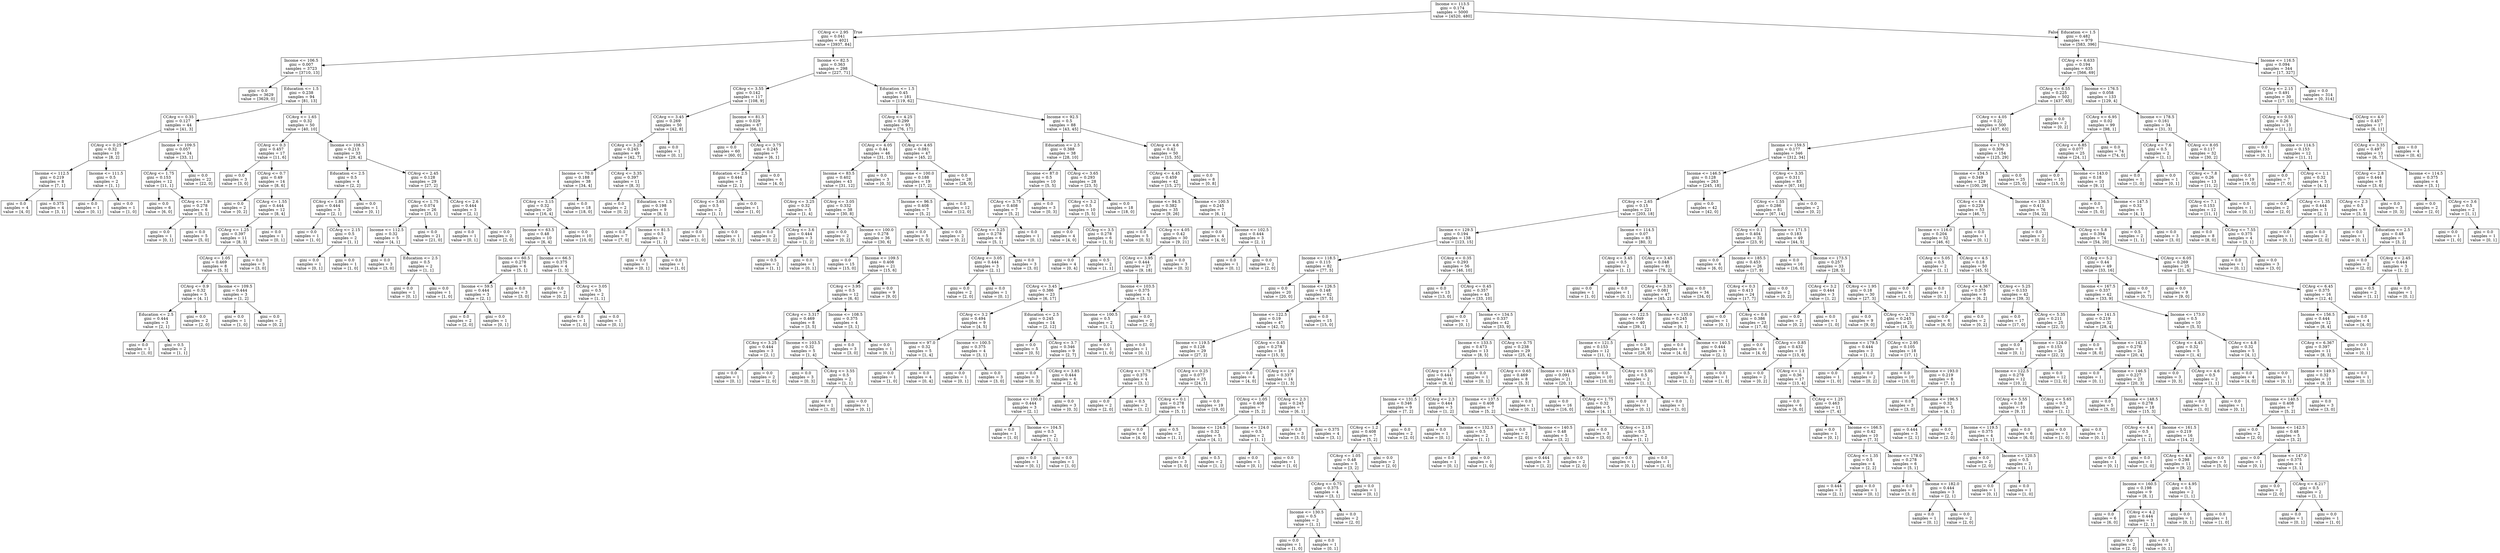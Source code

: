 digraph Tree {
node [shape=box] ;
0 [label="Income <= 113.5\ngini = 0.174\nsamples = 5000\nvalue = [4520, 480]"] ;
1 [label="CCAvg <= 2.95\ngini = 0.041\nsamples = 4021\nvalue = [3937, 84]"] ;
0 -> 1 [labeldistance=2.5, labelangle=45, headlabel="True"] ;
2 [label="Income <= 106.5\ngini = 0.007\nsamples = 3723\nvalue = [3710, 13]"] ;
1 -> 2 ;
3 [label="gini = 0.0\nsamples = 3629\nvalue = [3629, 0]"] ;
2 -> 3 ;
4 [label="Education <= 1.5\ngini = 0.238\nsamples = 94\nvalue = [81, 13]"] ;
2 -> 4 ;
5 [label="CCAvg <= 0.35\ngini = 0.127\nsamples = 44\nvalue = [41, 3]"] ;
4 -> 5 ;
6 [label="CCAvg <= 0.25\ngini = 0.32\nsamples = 10\nvalue = [8, 2]"] ;
5 -> 6 ;
7 [label="Income <= 112.5\ngini = 0.219\nsamples = 8\nvalue = [7, 1]"] ;
6 -> 7 ;
8 [label="gini = 0.0\nsamples = 4\nvalue = [4, 0]"] ;
7 -> 8 ;
9 [label="gini = 0.375\nsamples = 4\nvalue = [3, 1]"] ;
7 -> 9 ;
10 [label="Income <= 111.5\ngini = 0.5\nsamples = 2\nvalue = [1, 1]"] ;
6 -> 10 ;
11 [label="gini = 0.0\nsamples = 1\nvalue = [0, 1]"] ;
10 -> 11 ;
12 [label="gini = 0.0\nsamples = 1\nvalue = [1, 0]"] ;
10 -> 12 ;
13 [label="Income <= 109.5\ngini = 0.057\nsamples = 34\nvalue = [33, 1]"] ;
5 -> 13 ;
14 [label="CCAvg <= 1.75\ngini = 0.153\nsamples = 12\nvalue = [11, 1]"] ;
13 -> 14 ;
15 [label="gini = 0.0\nsamples = 6\nvalue = [6, 0]"] ;
14 -> 15 ;
16 [label="CCAvg <= 1.9\ngini = 0.278\nsamples = 6\nvalue = [5, 1]"] ;
14 -> 16 ;
17 [label="gini = 0.0\nsamples = 1\nvalue = [0, 1]"] ;
16 -> 17 ;
18 [label="gini = 0.0\nsamples = 5\nvalue = [5, 0]"] ;
16 -> 18 ;
19 [label="gini = 0.0\nsamples = 22\nvalue = [22, 0]"] ;
13 -> 19 ;
20 [label="CCAvg <= 1.65\ngini = 0.32\nsamples = 50\nvalue = [40, 10]"] ;
4 -> 20 ;
21 [label="CCAvg <= 0.3\ngini = 0.457\nsamples = 17\nvalue = [11, 6]"] ;
20 -> 21 ;
22 [label="gini = 0.0\nsamples = 3\nvalue = [3, 0]"] ;
21 -> 22 ;
23 [label="CCAvg <= 0.7\ngini = 0.49\nsamples = 14\nvalue = [8, 6]"] ;
21 -> 23 ;
24 [label="gini = 0.0\nsamples = 2\nvalue = [0, 2]"] ;
23 -> 24 ;
25 [label="CCAvg <= 1.55\ngini = 0.444\nsamples = 12\nvalue = [8, 4]"] ;
23 -> 25 ;
26 [label="CCAvg <= 1.25\ngini = 0.397\nsamples = 11\nvalue = [8, 3]"] ;
25 -> 26 ;
27 [label="CCAvg <= 1.05\ngini = 0.469\nsamples = 8\nvalue = [5, 3]"] ;
26 -> 27 ;
28 [label="CCAvg <= 0.9\ngini = 0.32\nsamples = 5\nvalue = [4, 1]"] ;
27 -> 28 ;
29 [label="Education <= 2.5\ngini = 0.444\nsamples = 3\nvalue = [2, 1]"] ;
28 -> 29 ;
30 [label="gini = 0.0\nsamples = 1\nvalue = [1, 0]"] ;
29 -> 30 ;
31 [label="gini = 0.5\nsamples = 2\nvalue = [1, 1]"] ;
29 -> 31 ;
32 [label="gini = 0.0\nsamples = 2\nvalue = [2, 0]"] ;
28 -> 32 ;
33 [label="Income <= 109.5\ngini = 0.444\nsamples = 3\nvalue = [1, 2]"] ;
27 -> 33 ;
34 [label="gini = 0.0\nsamples = 1\nvalue = [1, 0]"] ;
33 -> 34 ;
35 [label="gini = 0.0\nsamples = 2\nvalue = [0, 2]"] ;
33 -> 35 ;
36 [label="gini = 0.0\nsamples = 3\nvalue = [3, 0]"] ;
26 -> 36 ;
37 [label="gini = 0.0\nsamples = 1\nvalue = [0, 1]"] ;
25 -> 37 ;
38 [label="Income <= 108.5\ngini = 0.213\nsamples = 33\nvalue = [29, 4]"] ;
20 -> 38 ;
39 [label="Education <= 2.5\ngini = 0.5\nsamples = 4\nvalue = [2, 2]"] ;
38 -> 39 ;
40 [label="CCAvg <= 1.85\ngini = 0.444\nsamples = 3\nvalue = [2, 1]"] ;
39 -> 40 ;
41 [label="gini = 0.0\nsamples = 1\nvalue = [1, 0]"] ;
40 -> 41 ;
42 [label="CCAvg <= 2.15\ngini = 0.5\nsamples = 2\nvalue = [1, 1]"] ;
40 -> 42 ;
43 [label="gini = 0.0\nsamples = 1\nvalue = [0, 1]"] ;
42 -> 43 ;
44 [label="gini = 0.0\nsamples = 1\nvalue = [1, 0]"] ;
42 -> 44 ;
45 [label="gini = 0.0\nsamples = 1\nvalue = [0, 1]"] ;
39 -> 45 ;
46 [label="CCAvg <= 2.45\ngini = 0.128\nsamples = 29\nvalue = [27, 2]"] ;
38 -> 46 ;
47 [label="CCAvg <= 1.75\ngini = 0.074\nsamples = 26\nvalue = [25, 1]"] ;
46 -> 47 ;
48 [label="Income <= 112.5\ngini = 0.32\nsamples = 5\nvalue = [4, 1]"] ;
47 -> 48 ;
49 [label="gini = 0.0\nsamples = 3\nvalue = [3, 0]"] ;
48 -> 49 ;
50 [label="Education <= 2.5\ngini = 0.5\nsamples = 2\nvalue = [1, 1]"] ;
48 -> 50 ;
51 [label="gini = 0.0\nsamples = 1\nvalue = [0, 1]"] ;
50 -> 51 ;
52 [label="gini = 0.0\nsamples = 1\nvalue = [1, 0]"] ;
50 -> 52 ;
53 [label="gini = 0.0\nsamples = 21\nvalue = [21, 0]"] ;
47 -> 53 ;
54 [label="CCAvg <= 2.6\ngini = 0.444\nsamples = 3\nvalue = [2, 1]"] ;
46 -> 54 ;
55 [label="gini = 0.0\nsamples = 1\nvalue = [0, 1]"] ;
54 -> 55 ;
56 [label="gini = 0.0\nsamples = 2\nvalue = [2, 0]"] ;
54 -> 56 ;
57 [label="Income <= 82.5\ngini = 0.363\nsamples = 298\nvalue = [227, 71]"] ;
1 -> 57 ;
58 [label="CCAvg <= 3.55\ngini = 0.142\nsamples = 117\nvalue = [108, 9]"] ;
57 -> 58 ;
59 [label="CCAvg <= 3.45\ngini = 0.269\nsamples = 50\nvalue = [42, 8]"] ;
58 -> 59 ;
60 [label="CCAvg <= 3.25\ngini = 0.245\nsamples = 49\nvalue = [42, 7]"] ;
59 -> 60 ;
61 [label="Income <= 70.0\ngini = 0.188\nsamples = 38\nvalue = [34, 4]"] ;
60 -> 61 ;
62 [label="CCAvg <= 3.15\ngini = 0.32\nsamples = 20\nvalue = [16, 4]"] ;
61 -> 62 ;
63 [label="Income <= 63.5\ngini = 0.48\nsamples = 10\nvalue = [6, 4]"] ;
62 -> 63 ;
64 [label="Income <= 60.5\ngini = 0.278\nsamples = 6\nvalue = [5, 1]"] ;
63 -> 64 ;
65 [label="Income <= 59.5\ngini = 0.444\nsamples = 3\nvalue = [2, 1]"] ;
64 -> 65 ;
66 [label="gini = 0.0\nsamples = 2\nvalue = [2, 0]"] ;
65 -> 66 ;
67 [label="gini = 0.0\nsamples = 1\nvalue = [0, 1]"] ;
65 -> 67 ;
68 [label="gini = 0.0\nsamples = 3\nvalue = [3, 0]"] ;
64 -> 68 ;
69 [label="Income <= 66.5\ngini = 0.375\nsamples = 4\nvalue = [1, 3]"] ;
63 -> 69 ;
70 [label="gini = 0.0\nsamples = 2\nvalue = [0, 2]"] ;
69 -> 70 ;
71 [label="CCAvg <= 3.05\ngini = 0.5\nsamples = 2\nvalue = [1, 1]"] ;
69 -> 71 ;
72 [label="gini = 0.0\nsamples = 1\nvalue = [1, 0]"] ;
71 -> 72 ;
73 [label="gini = 0.0\nsamples = 1\nvalue = [0, 1]"] ;
71 -> 73 ;
74 [label="gini = 0.0\nsamples = 10\nvalue = [10, 0]"] ;
62 -> 74 ;
75 [label="gini = 0.0\nsamples = 18\nvalue = [18, 0]"] ;
61 -> 75 ;
76 [label="CCAvg <= 3.35\ngini = 0.397\nsamples = 11\nvalue = [8, 3]"] ;
60 -> 76 ;
77 [label="gini = 0.0\nsamples = 2\nvalue = [0, 2]"] ;
76 -> 77 ;
78 [label="Education <= 1.5\ngini = 0.198\nsamples = 9\nvalue = [8, 1]"] ;
76 -> 78 ;
79 [label="gini = 0.0\nsamples = 7\nvalue = [7, 0]"] ;
78 -> 79 ;
80 [label="Income <= 81.5\ngini = 0.5\nsamples = 2\nvalue = [1, 1]"] ;
78 -> 80 ;
81 [label="gini = 0.0\nsamples = 1\nvalue = [0, 1]"] ;
80 -> 81 ;
82 [label="gini = 0.0\nsamples = 1\nvalue = [1, 0]"] ;
80 -> 82 ;
83 [label="gini = 0.0\nsamples = 1\nvalue = [0, 1]"] ;
59 -> 83 ;
84 [label="Income <= 81.5\ngini = 0.029\nsamples = 67\nvalue = [66, 1]"] ;
58 -> 84 ;
85 [label="gini = 0.0\nsamples = 60\nvalue = [60, 0]"] ;
84 -> 85 ;
86 [label="CCAvg <= 3.75\ngini = 0.245\nsamples = 7\nvalue = [6, 1]"] ;
84 -> 86 ;
87 [label="Education <= 2.5\ngini = 0.444\nsamples = 3\nvalue = [2, 1]"] ;
86 -> 87 ;
88 [label="CCAvg <= 3.65\ngini = 0.5\nsamples = 2\nvalue = [1, 1]"] ;
87 -> 88 ;
89 [label="gini = 0.0\nsamples = 1\nvalue = [1, 0]"] ;
88 -> 89 ;
90 [label="gini = 0.0\nsamples = 1\nvalue = [0, 1]"] ;
88 -> 90 ;
91 [label="gini = 0.0\nsamples = 1\nvalue = [1, 0]"] ;
87 -> 91 ;
92 [label="gini = 0.0\nsamples = 4\nvalue = [4, 0]"] ;
86 -> 92 ;
93 [label="Education <= 1.5\ngini = 0.45\nsamples = 181\nvalue = [119, 62]"] ;
57 -> 93 ;
94 [label="CCAvg <= 4.25\ngini = 0.299\nsamples = 93\nvalue = [76, 17]"] ;
93 -> 94 ;
95 [label="CCAvg <= 4.05\ngini = 0.44\nsamples = 46\nvalue = [31, 15]"] ;
94 -> 95 ;
96 [label="Income <= 83.5\ngini = 0.402\nsamples = 43\nvalue = [31, 12]"] ;
95 -> 96 ;
97 [label="CCAvg <= 3.25\ngini = 0.32\nsamples = 5\nvalue = [1, 4]"] ;
96 -> 97 ;
98 [label="gini = 0.0\nsamples = 2\nvalue = [0, 2]"] ;
97 -> 98 ;
99 [label="CCAvg <= 3.6\ngini = 0.444\nsamples = 3\nvalue = [1, 2]"] ;
97 -> 99 ;
100 [label="gini = 0.5\nsamples = 2\nvalue = [1, 1]"] ;
99 -> 100 ;
101 [label="gini = 0.0\nsamples = 1\nvalue = [0, 1]"] ;
99 -> 101 ;
102 [label="CCAvg <= 3.05\ngini = 0.332\nsamples = 38\nvalue = [30, 8]"] ;
96 -> 102 ;
103 [label="gini = 0.0\nsamples = 2\nvalue = [0, 2]"] ;
102 -> 103 ;
104 [label="Income <= 100.0\ngini = 0.278\nsamples = 36\nvalue = [30, 6]"] ;
102 -> 104 ;
105 [label="gini = 0.0\nsamples = 15\nvalue = [15, 0]"] ;
104 -> 105 ;
106 [label="Income <= 109.5\ngini = 0.408\nsamples = 21\nvalue = [15, 6]"] ;
104 -> 106 ;
107 [label="CCAvg <= 3.95\ngini = 0.5\nsamples = 12\nvalue = [6, 6]"] ;
106 -> 107 ;
108 [label="CCAvg <= 3.317\ngini = 0.469\nsamples = 8\nvalue = [3, 5]"] ;
107 -> 108 ;
109 [label="CCAvg <= 3.25\ngini = 0.444\nsamples = 3\nvalue = [2, 1]"] ;
108 -> 109 ;
110 [label="gini = 0.0\nsamples = 1\nvalue = [0, 1]"] ;
109 -> 110 ;
111 [label="gini = 0.0\nsamples = 2\nvalue = [2, 0]"] ;
109 -> 111 ;
112 [label="Income <= 103.5\ngini = 0.32\nsamples = 5\nvalue = [1, 4]"] ;
108 -> 112 ;
113 [label="gini = 0.0\nsamples = 3\nvalue = [0, 3]"] ;
112 -> 113 ;
114 [label="CCAvg <= 3.55\ngini = 0.5\nsamples = 2\nvalue = [1, 1]"] ;
112 -> 114 ;
115 [label="gini = 0.0\nsamples = 1\nvalue = [1, 0]"] ;
114 -> 115 ;
116 [label="gini = 0.0\nsamples = 1\nvalue = [0, 1]"] ;
114 -> 116 ;
117 [label="Income <= 108.5\ngini = 0.375\nsamples = 4\nvalue = [3, 1]"] ;
107 -> 117 ;
118 [label="gini = 0.0\nsamples = 3\nvalue = [3, 0]"] ;
117 -> 118 ;
119 [label="gini = 0.0\nsamples = 1\nvalue = [0, 1]"] ;
117 -> 119 ;
120 [label="gini = 0.0\nsamples = 9\nvalue = [9, 0]"] ;
106 -> 120 ;
121 [label="gini = 0.0\nsamples = 3\nvalue = [0, 3]"] ;
95 -> 121 ;
122 [label="CCAvg <= 4.65\ngini = 0.081\nsamples = 47\nvalue = [45, 2]"] ;
94 -> 122 ;
123 [label="Income <= 100.0\ngini = 0.188\nsamples = 19\nvalue = [17, 2]"] ;
122 -> 123 ;
124 [label="Income <= 96.5\ngini = 0.408\nsamples = 7\nvalue = [5, 2]"] ;
123 -> 124 ;
125 [label="gini = 0.0\nsamples = 5\nvalue = [5, 0]"] ;
124 -> 125 ;
126 [label="gini = 0.0\nsamples = 2\nvalue = [0, 2]"] ;
124 -> 126 ;
127 [label="gini = 0.0\nsamples = 12\nvalue = [12, 0]"] ;
123 -> 127 ;
128 [label="gini = 0.0\nsamples = 28\nvalue = [28, 0]"] ;
122 -> 128 ;
129 [label="Income <= 92.5\ngini = 0.5\nsamples = 88\nvalue = [43, 45]"] ;
93 -> 129 ;
130 [label="Education <= 2.5\ngini = 0.388\nsamples = 38\nvalue = [28, 10]"] ;
129 -> 130 ;
131 [label="Income <= 87.0\ngini = 0.5\nsamples = 10\nvalue = [5, 5]"] ;
130 -> 131 ;
132 [label="CCAvg <= 3.75\ngini = 0.408\nsamples = 7\nvalue = [5, 2]"] ;
131 -> 132 ;
133 [label="CCAvg <= 3.25\ngini = 0.278\nsamples = 6\nvalue = [5, 1]"] ;
132 -> 133 ;
134 [label="CCAvg <= 3.05\ngini = 0.444\nsamples = 3\nvalue = [2, 1]"] ;
133 -> 134 ;
135 [label="gini = 0.0\nsamples = 2\nvalue = [2, 0]"] ;
134 -> 135 ;
136 [label="gini = 0.0\nsamples = 1\nvalue = [0, 1]"] ;
134 -> 136 ;
137 [label="gini = 0.0\nsamples = 3\nvalue = [3, 0]"] ;
133 -> 137 ;
138 [label="gini = 0.0\nsamples = 1\nvalue = [0, 1]"] ;
132 -> 138 ;
139 [label="gini = 0.0\nsamples = 3\nvalue = [0, 3]"] ;
131 -> 139 ;
140 [label="CCAvg <= 3.65\ngini = 0.293\nsamples = 28\nvalue = [23, 5]"] ;
130 -> 140 ;
141 [label="CCAvg <= 3.2\ngini = 0.5\nsamples = 10\nvalue = [5, 5]"] ;
140 -> 141 ;
142 [label="gini = 0.0\nsamples = 4\nvalue = [4, 0]"] ;
141 -> 142 ;
143 [label="CCAvg <= 3.5\ngini = 0.278\nsamples = 6\nvalue = [1, 5]"] ;
141 -> 143 ;
144 [label="gini = 0.0\nsamples = 4\nvalue = [0, 4]"] ;
143 -> 144 ;
145 [label="gini = 0.5\nsamples = 2\nvalue = [1, 1]"] ;
143 -> 145 ;
146 [label="gini = 0.0\nsamples = 18\nvalue = [18, 0]"] ;
140 -> 146 ;
147 [label="CCAvg <= 4.6\ngini = 0.42\nsamples = 50\nvalue = [15, 35]"] ;
129 -> 147 ;
148 [label="CCAvg <= 4.45\ngini = 0.459\nsamples = 42\nvalue = [15, 27]"] ;
147 -> 148 ;
149 [label="Income <= 94.5\ngini = 0.382\nsamples = 35\nvalue = [9, 26]"] ;
148 -> 149 ;
150 [label="gini = 0.0\nsamples = 5\nvalue = [0, 5]"] ;
149 -> 150 ;
151 [label="CCAvg <= 4.05\ngini = 0.42\nsamples = 30\nvalue = [9, 21]"] ;
149 -> 151 ;
152 [label="CCAvg <= 3.95\ngini = 0.444\nsamples = 27\nvalue = [9, 18]"] ;
151 -> 152 ;
153 [label="CCAvg <= 3.45\ngini = 0.386\nsamples = 23\nvalue = [6, 17]"] ;
152 -> 153 ;
154 [label="CCAvg <= 3.2\ngini = 0.494\nsamples = 9\nvalue = [4, 5]"] ;
153 -> 154 ;
155 [label="Income <= 97.0\ngini = 0.32\nsamples = 5\nvalue = [1, 4]"] ;
154 -> 155 ;
156 [label="gini = 0.0\nsamples = 1\nvalue = [1, 0]"] ;
155 -> 156 ;
157 [label="gini = 0.0\nsamples = 4\nvalue = [0, 4]"] ;
155 -> 157 ;
158 [label="Income <= 100.5\ngini = 0.375\nsamples = 4\nvalue = [3, 1]"] ;
154 -> 158 ;
159 [label="gini = 0.0\nsamples = 1\nvalue = [0, 1]"] ;
158 -> 159 ;
160 [label="gini = 0.0\nsamples = 3\nvalue = [3, 0]"] ;
158 -> 160 ;
161 [label="Education <= 2.5\ngini = 0.245\nsamples = 14\nvalue = [2, 12]"] ;
153 -> 161 ;
162 [label="gini = 0.0\nsamples = 5\nvalue = [0, 5]"] ;
161 -> 162 ;
163 [label="CCAvg <= 3.7\ngini = 0.346\nsamples = 9\nvalue = [2, 7]"] ;
161 -> 163 ;
164 [label="gini = 0.0\nsamples = 3\nvalue = [0, 3]"] ;
163 -> 164 ;
165 [label="CCAvg <= 3.85\ngini = 0.444\nsamples = 6\nvalue = [2, 4]"] ;
163 -> 165 ;
166 [label="Income <= 100.0\ngini = 0.444\nsamples = 3\nvalue = [2, 1]"] ;
165 -> 166 ;
167 [label="gini = 0.0\nsamples = 1\nvalue = [1, 0]"] ;
166 -> 167 ;
168 [label="Income <= 104.5\ngini = 0.5\nsamples = 2\nvalue = [1, 1]"] ;
166 -> 168 ;
169 [label="gini = 0.0\nsamples = 1\nvalue = [0, 1]"] ;
168 -> 169 ;
170 [label="gini = 0.0\nsamples = 1\nvalue = [1, 0]"] ;
168 -> 170 ;
171 [label="gini = 0.0\nsamples = 3\nvalue = [0, 3]"] ;
165 -> 171 ;
172 [label="Income <= 103.5\ngini = 0.375\nsamples = 4\nvalue = [3, 1]"] ;
152 -> 172 ;
173 [label="Income <= 100.5\ngini = 0.5\nsamples = 2\nvalue = [1, 1]"] ;
172 -> 173 ;
174 [label="gini = 0.0\nsamples = 1\nvalue = [1, 0]"] ;
173 -> 174 ;
175 [label="gini = 0.0\nsamples = 1\nvalue = [0, 1]"] ;
173 -> 175 ;
176 [label="gini = 0.0\nsamples = 2\nvalue = [2, 0]"] ;
172 -> 176 ;
177 [label="gini = 0.0\nsamples = 3\nvalue = [0, 3]"] ;
151 -> 177 ;
178 [label="Income <= 100.5\ngini = 0.245\nsamples = 7\nvalue = [6, 1]"] ;
148 -> 178 ;
179 [label="gini = 0.0\nsamples = 4\nvalue = [4, 0]"] ;
178 -> 179 ;
180 [label="Income <= 102.5\ngini = 0.444\nsamples = 3\nvalue = [2, 1]"] ;
178 -> 180 ;
181 [label="gini = 0.0\nsamples = 1\nvalue = [0, 1]"] ;
180 -> 181 ;
182 [label="gini = 0.0\nsamples = 2\nvalue = [2, 0]"] ;
180 -> 182 ;
183 [label="gini = 0.0\nsamples = 8\nvalue = [0, 8]"] ;
147 -> 183 ;
184 [label="Education <= 1.5\ngini = 0.482\nsamples = 979\nvalue = [583, 396]"] ;
0 -> 184 [labeldistance=2.5, labelangle=-45, headlabel="False"] ;
185 [label="CCAvg <= 6.633\ngini = 0.194\nsamples = 635\nvalue = [566, 69]"] ;
184 -> 185 ;
186 [label="CCAvg <= 6.55\ngini = 0.225\nsamples = 502\nvalue = [437, 65]"] ;
185 -> 186 ;
187 [label="CCAvg <= 4.05\ngini = 0.22\nsamples = 500\nvalue = [437, 63]"] ;
186 -> 187 ;
188 [label="Income <= 159.5\ngini = 0.177\nsamples = 346\nvalue = [312, 34]"] ;
187 -> 188 ;
189 [label="Income <= 146.5\ngini = 0.128\nsamples = 263\nvalue = [245, 18]"] ;
188 -> 189 ;
190 [label="CCAvg <= 2.65\ngini = 0.15\nsamples = 221\nvalue = [203, 18]"] ;
189 -> 190 ;
191 [label="Income <= 129.5\ngini = 0.194\nsamples = 138\nvalue = [123, 15]"] ;
190 -> 191 ;
192 [label="Income <= 118.5\ngini = 0.115\nsamples = 82\nvalue = [77, 5]"] ;
191 -> 192 ;
193 [label="gini = 0.0\nsamples = 20\nvalue = [20, 0]"] ;
192 -> 193 ;
194 [label="Income <= 126.5\ngini = 0.148\nsamples = 62\nvalue = [57, 5]"] ;
192 -> 194 ;
195 [label="Income <= 122.5\ngini = 0.19\nsamples = 47\nvalue = [42, 5]"] ;
194 -> 195 ;
196 [label="Income <= 119.5\ngini = 0.128\nsamples = 29\nvalue = [27, 2]"] ;
195 -> 196 ;
197 [label="CCAvg <= 1.75\ngini = 0.375\nsamples = 4\nvalue = [3, 1]"] ;
196 -> 197 ;
198 [label="gini = 0.0\nsamples = 2\nvalue = [2, 0]"] ;
197 -> 198 ;
199 [label="gini = 0.5\nsamples = 2\nvalue = [1, 1]"] ;
197 -> 199 ;
200 [label="CCAvg <= 0.25\ngini = 0.077\nsamples = 25\nvalue = [24, 1]"] ;
196 -> 200 ;
201 [label="CCAvg <= 0.1\ngini = 0.278\nsamples = 6\nvalue = [5, 1]"] ;
200 -> 201 ;
202 [label="gini = 0.0\nsamples = 4\nvalue = [4, 0]"] ;
201 -> 202 ;
203 [label="gini = 0.5\nsamples = 2\nvalue = [1, 1]"] ;
201 -> 203 ;
204 [label="gini = 0.0\nsamples = 19\nvalue = [19, 0]"] ;
200 -> 204 ;
205 [label="CCAvg <= 0.45\ngini = 0.278\nsamples = 18\nvalue = [15, 3]"] ;
195 -> 205 ;
206 [label="gini = 0.0\nsamples = 4\nvalue = [4, 0]"] ;
205 -> 206 ;
207 [label="CCAvg <= 1.6\ngini = 0.337\nsamples = 14\nvalue = [11, 3]"] ;
205 -> 207 ;
208 [label="CCAvg <= 1.05\ngini = 0.408\nsamples = 7\nvalue = [5, 2]"] ;
207 -> 208 ;
209 [label="Income <= 124.5\ngini = 0.32\nsamples = 5\nvalue = [4, 1]"] ;
208 -> 209 ;
210 [label="gini = 0.0\nsamples = 3\nvalue = [3, 0]"] ;
209 -> 210 ;
211 [label="gini = 0.5\nsamples = 2\nvalue = [1, 1]"] ;
209 -> 211 ;
212 [label="Income <= 124.0\ngini = 0.5\nsamples = 2\nvalue = [1, 1]"] ;
208 -> 212 ;
213 [label="gini = 0.0\nsamples = 1\nvalue = [0, 1]"] ;
212 -> 213 ;
214 [label="gini = 0.0\nsamples = 1\nvalue = [1, 0]"] ;
212 -> 214 ;
215 [label="CCAvg <= 2.3\ngini = 0.245\nsamples = 7\nvalue = [6, 1]"] ;
207 -> 215 ;
216 [label="gini = 0.0\nsamples = 3\nvalue = [3, 0]"] ;
215 -> 216 ;
217 [label="gini = 0.375\nsamples = 4\nvalue = [3, 1]"] ;
215 -> 217 ;
218 [label="gini = 0.0\nsamples = 15\nvalue = [15, 0]"] ;
194 -> 218 ;
219 [label="CCAvg <= 0.35\ngini = 0.293\nsamples = 56\nvalue = [46, 10]"] ;
191 -> 219 ;
220 [label="gini = 0.0\nsamples = 13\nvalue = [13, 0]"] ;
219 -> 220 ;
221 [label="CCAvg <= 0.45\ngini = 0.357\nsamples = 43\nvalue = [33, 10]"] ;
219 -> 221 ;
222 [label="gini = 0.0\nsamples = 1\nvalue = [0, 1]"] ;
221 -> 222 ;
223 [label="Income <= 134.5\ngini = 0.337\nsamples = 42\nvalue = [33, 9]"] ;
221 -> 223 ;
224 [label="Income <= 133.5\ngini = 0.473\nsamples = 13\nvalue = [8, 5]"] ;
223 -> 224 ;
225 [label="CCAvg <= 1.7\ngini = 0.444\nsamples = 12\nvalue = [8, 4]"] ;
224 -> 225 ;
226 [label="Income <= 131.5\ngini = 0.346\nsamples = 9\nvalue = [7, 2]"] ;
225 -> 226 ;
227 [label="CCAvg <= 1.2\ngini = 0.408\nsamples = 7\nvalue = [5, 2]"] ;
226 -> 227 ;
228 [label="CCAvg <= 1.05\ngini = 0.48\nsamples = 5\nvalue = [3, 2]"] ;
227 -> 228 ;
229 [label="CCAvg <= 0.75\ngini = 0.375\nsamples = 4\nvalue = [3, 1]"] ;
228 -> 229 ;
230 [label="Income <= 130.5\ngini = 0.5\nsamples = 2\nvalue = [1, 1]"] ;
229 -> 230 ;
231 [label="gini = 0.0\nsamples = 1\nvalue = [1, 0]"] ;
230 -> 231 ;
232 [label="gini = 0.0\nsamples = 1\nvalue = [0, 1]"] ;
230 -> 232 ;
233 [label="gini = 0.0\nsamples = 2\nvalue = [2, 0]"] ;
229 -> 233 ;
234 [label="gini = 0.0\nsamples = 1\nvalue = [0, 1]"] ;
228 -> 234 ;
235 [label="gini = 0.0\nsamples = 2\nvalue = [2, 0]"] ;
227 -> 235 ;
236 [label="gini = 0.0\nsamples = 2\nvalue = [2, 0]"] ;
226 -> 236 ;
237 [label="CCAvg <= 2.3\ngini = 0.444\nsamples = 3\nvalue = [1, 2]"] ;
225 -> 237 ;
238 [label="gini = 0.0\nsamples = 1\nvalue = [0, 1]"] ;
237 -> 238 ;
239 [label="Income <= 132.5\ngini = 0.5\nsamples = 2\nvalue = [1, 1]"] ;
237 -> 239 ;
240 [label="gini = 0.0\nsamples = 1\nvalue = [0, 1]"] ;
239 -> 240 ;
241 [label="gini = 0.0\nsamples = 1\nvalue = [1, 0]"] ;
239 -> 241 ;
242 [label="gini = 0.0\nsamples = 1\nvalue = [0, 1]"] ;
224 -> 242 ;
243 [label="CCAvg <= 0.75\ngini = 0.238\nsamples = 29\nvalue = [25, 4]"] ;
223 -> 243 ;
244 [label="CCAvg <= 0.65\ngini = 0.469\nsamples = 8\nvalue = [5, 3]"] ;
243 -> 244 ;
245 [label="Income <= 137.5\ngini = 0.408\nsamples = 7\nvalue = [5, 2]"] ;
244 -> 245 ;
246 [label="gini = 0.0\nsamples = 2\nvalue = [2, 0]"] ;
245 -> 246 ;
247 [label="Income <= 140.5\ngini = 0.48\nsamples = 5\nvalue = [3, 2]"] ;
245 -> 247 ;
248 [label="gini = 0.444\nsamples = 3\nvalue = [1, 2]"] ;
247 -> 248 ;
249 [label="gini = 0.0\nsamples = 2\nvalue = [2, 0]"] ;
247 -> 249 ;
250 [label="gini = 0.0\nsamples = 1\nvalue = [0, 1]"] ;
244 -> 250 ;
251 [label="Income <= 144.5\ngini = 0.091\nsamples = 21\nvalue = [20, 1]"] ;
243 -> 251 ;
252 [label="gini = 0.0\nsamples = 16\nvalue = [16, 0]"] ;
251 -> 252 ;
253 [label="CCAvg <= 1.75\ngini = 0.32\nsamples = 5\nvalue = [4, 1]"] ;
251 -> 253 ;
254 [label="gini = 0.0\nsamples = 3\nvalue = [3, 0]"] ;
253 -> 254 ;
255 [label="CCAvg <= 2.15\ngini = 0.5\nsamples = 2\nvalue = [1, 1]"] ;
253 -> 255 ;
256 [label="gini = 0.0\nsamples = 1\nvalue = [0, 1]"] ;
255 -> 256 ;
257 [label="gini = 0.0\nsamples = 1\nvalue = [1, 0]"] ;
255 -> 257 ;
258 [label="Income <= 114.5\ngini = 0.07\nsamples = 83\nvalue = [80, 3]"] ;
190 -> 258 ;
259 [label="CCAvg <= 3.45\ngini = 0.5\nsamples = 2\nvalue = [1, 1]"] ;
258 -> 259 ;
260 [label="gini = 0.0\nsamples = 1\nvalue = [1, 0]"] ;
259 -> 260 ;
261 [label="gini = 0.0\nsamples = 1\nvalue = [0, 1]"] ;
259 -> 261 ;
262 [label="CCAvg <= 3.45\ngini = 0.048\nsamples = 81\nvalue = [79, 2]"] ;
258 -> 262 ;
263 [label="CCAvg <= 3.35\ngini = 0.081\nsamples = 47\nvalue = [45, 2]"] ;
262 -> 263 ;
264 [label="Income <= 122.5\ngini = 0.049\nsamples = 40\nvalue = [39, 1]"] ;
263 -> 264 ;
265 [label="Income <= 121.5\ngini = 0.153\nsamples = 12\nvalue = [11, 1]"] ;
264 -> 265 ;
266 [label="gini = 0.0\nsamples = 10\nvalue = [10, 0]"] ;
265 -> 266 ;
267 [label="CCAvg <= 3.05\ngini = 0.5\nsamples = 2\nvalue = [1, 1]"] ;
265 -> 267 ;
268 [label="gini = 0.0\nsamples = 1\nvalue = [0, 1]"] ;
267 -> 268 ;
269 [label="gini = 0.0\nsamples = 1\nvalue = [1, 0]"] ;
267 -> 269 ;
270 [label="gini = 0.0\nsamples = 28\nvalue = [28, 0]"] ;
264 -> 270 ;
271 [label="Income <= 135.0\ngini = 0.245\nsamples = 7\nvalue = [6, 1]"] ;
263 -> 271 ;
272 [label="gini = 0.0\nsamples = 4\nvalue = [4, 0]"] ;
271 -> 272 ;
273 [label="Income <= 140.5\ngini = 0.444\nsamples = 3\nvalue = [2, 1]"] ;
271 -> 273 ;
274 [label="gini = 0.5\nsamples = 2\nvalue = [1, 1]"] ;
273 -> 274 ;
275 [label="gini = 0.0\nsamples = 1\nvalue = [1, 0]"] ;
273 -> 275 ;
276 [label="gini = 0.0\nsamples = 34\nvalue = [34, 0]"] ;
262 -> 276 ;
277 [label="gini = 0.0\nsamples = 42\nvalue = [42, 0]"] ;
189 -> 277 ;
278 [label="CCAvg <= 3.35\ngini = 0.311\nsamples = 83\nvalue = [67, 16]"] ;
188 -> 278 ;
279 [label="CCAvg <= 1.55\ngini = 0.286\nsamples = 81\nvalue = [67, 14]"] ;
278 -> 279 ;
280 [label="CCAvg <= 0.1\ngini = 0.404\nsamples = 32\nvalue = [23, 9]"] ;
279 -> 280 ;
281 [label="gini = 0.0\nsamples = 6\nvalue = [6, 0]"] ;
280 -> 281 ;
282 [label="Income <= 185.5\ngini = 0.453\nsamples = 26\nvalue = [17, 9]"] ;
280 -> 282 ;
283 [label="CCAvg <= 0.3\ngini = 0.413\nsamples = 24\nvalue = [17, 7]"] ;
282 -> 283 ;
284 [label="gini = 0.0\nsamples = 1\nvalue = [0, 1]"] ;
283 -> 284 ;
285 [label="CCAvg <= 0.6\ngini = 0.386\nsamples = 23\nvalue = [17, 6]"] ;
283 -> 285 ;
286 [label="gini = 0.0\nsamples = 4\nvalue = [4, 0]"] ;
285 -> 286 ;
287 [label="CCAvg <= 0.85\ngini = 0.432\nsamples = 19\nvalue = [13, 6]"] ;
285 -> 287 ;
288 [label="gini = 0.0\nsamples = 2\nvalue = [0, 2]"] ;
287 -> 288 ;
289 [label="CCAvg <= 1.1\ngini = 0.36\nsamples = 17\nvalue = [13, 4]"] ;
287 -> 289 ;
290 [label="gini = 0.0\nsamples = 6\nvalue = [6, 0]"] ;
289 -> 290 ;
291 [label="CCAvg <= 1.25\ngini = 0.463\nsamples = 11\nvalue = [7, 4]"] ;
289 -> 291 ;
292 [label="gini = 0.0\nsamples = 1\nvalue = [0, 1]"] ;
291 -> 292 ;
293 [label="Income <= 166.5\ngini = 0.42\nsamples = 10\nvalue = [7, 3]"] ;
291 -> 293 ;
294 [label="CCAvg <= 1.35\ngini = 0.5\nsamples = 4\nvalue = [2, 2]"] ;
293 -> 294 ;
295 [label="gini = 0.444\nsamples = 3\nvalue = [2, 1]"] ;
294 -> 295 ;
296 [label="gini = 0.0\nsamples = 1\nvalue = [0, 1]"] ;
294 -> 296 ;
297 [label="Income <= 178.0\ngini = 0.278\nsamples = 6\nvalue = [5, 1]"] ;
293 -> 297 ;
298 [label="gini = 0.0\nsamples = 3\nvalue = [3, 0]"] ;
297 -> 298 ;
299 [label="Income <= 182.0\ngini = 0.444\nsamples = 3\nvalue = [2, 1]"] ;
297 -> 299 ;
300 [label="gini = 0.0\nsamples = 1\nvalue = [0, 1]"] ;
299 -> 300 ;
301 [label="gini = 0.0\nsamples = 2\nvalue = [2, 0]"] ;
299 -> 301 ;
302 [label="gini = 0.0\nsamples = 2\nvalue = [0, 2]"] ;
282 -> 302 ;
303 [label="Income <= 171.5\ngini = 0.183\nsamples = 49\nvalue = [44, 5]"] ;
279 -> 303 ;
304 [label="gini = 0.0\nsamples = 16\nvalue = [16, 0]"] ;
303 -> 304 ;
305 [label="Income <= 173.5\ngini = 0.257\nsamples = 33\nvalue = [28, 5]"] ;
303 -> 305 ;
306 [label="CCAvg <= 3.2\ngini = 0.444\nsamples = 3\nvalue = [1, 2]"] ;
305 -> 306 ;
307 [label="gini = 0.0\nsamples = 2\nvalue = [0, 2]"] ;
306 -> 307 ;
308 [label="gini = 0.0\nsamples = 1\nvalue = [1, 0]"] ;
306 -> 308 ;
309 [label="CCAvg <= 1.95\ngini = 0.18\nsamples = 30\nvalue = [27, 3]"] ;
305 -> 309 ;
310 [label="gini = 0.0\nsamples = 9\nvalue = [9, 0]"] ;
309 -> 310 ;
311 [label="CCAvg <= 2.75\ngini = 0.245\nsamples = 21\nvalue = [18, 3]"] ;
309 -> 311 ;
312 [label="Income <= 179.5\ngini = 0.444\nsamples = 3\nvalue = [1, 2]"] ;
311 -> 312 ;
313 [label="gini = 0.0\nsamples = 1\nvalue = [1, 0]"] ;
312 -> 313 ;
314 [label="gini = 0.0\nsamples = 2\nvalue = [0, 2]"] ;
312 -> 314 ;
315 [label="CCAvg <= 2.95\ngini = 0.105\nsamples = 18\nvalue = [17, 1]"] ;
311 -> 315 ;
316 [label="gini = 0.0\nsamples = 10\nvalue = [10, 0]"] ;
315 -> 316 ;
317 [label="Income <= 193.0\ngini = 0.219\nsamples = 8\nvalue = [7, 1]"] ;
315 -> 317 ;
318 [label="gini = 0.0\nsamples = 3\nvalue = [3, 0]"] ;
317 -> 318 ;
319 [label="Income <= 196.5\ngini = 0.32\nsamples = 5\nvalue = [4, 1]"] ;
317 -> 319 ;
320 [label="gini = 0.444\nsamples = 3\nvalue = [2, 1]"] ;
319 -> 320 ;
321 [label="gini = 0.0\nsamples = 2\nvalue = [2, 0]"] ;
319 -> 321 ;
322 [label="gini = 0.0\nsamples = 2\nvalue = [0, 2]"] ;
278 -> 322 ;
323 [label="Income <= 179.5\ngini = 0.306\nsamples = 154\nvalue = [125, 29]"] ;
187 -> 323 ;
324 [label="Income <= 134.5\ngini = 0.349\nsamples = 129\nvalue = [100, 29]"] ;
323 -> 324 ;
325 [label="CCAvg <= 6.4\ngini = 0.229\nsamples = 53\nvalue = [46, 7]"] ;
324 -> 325 ;
326 [label="Income <= 116.0\ngini = 0.204\nsamples = 52\nvalue = [46, 6]"] ;
325 -> 326 ;
327 [label="CCAvg <= 5.05\ngini = 0.5\nsamples = 2\nvalue = [1, 1]"] ;
326 -> 327 ;
328 [label="gini = 0.0\nsamples = 1\nvalue = [1, 0]"] ;
327 -> 328 ;
329 [label="gini = 0.0\nsamples = 1\nvalue = [0, 1]"] ;
327 -> 329 ;
330 [label="CCAvg <= 4.5\ngini = 0.18\nsamples = 50\nvalue = [45, 5]"] ;
326 -> 330 ;
331 [label="CCAvg <= 4.367\ngini = 0.375\nsamples = 8\nvalue = [6, 2]"] ;
330 -> 331 ;
332 [label="gini = 0.0\nsamples = 6\nvalue = [6, 0]"] ;
331 -> 332 ;
333 [label="gini = 0.0\nsamples = 2\nvalue = [0, 2]"] ;
331 -> 333 ;
334 [label="CCAvg <= 5.25\ngini = 0.133\nsamples = 42\nvalue = [39, 3]"] ;
330 -> 334 ;
335 [label="gini = 0.0\nsamples = 17\nvalue = [17, 0]"] ;
334 -> 335 ;
336 [label="CCAvg <= 5.35\ngini = 0.211\nsamples = 25\nvalue = [22, 3]"] ;
334 -> 336 ;
337 [label="gini = 0.0\nsamples = 1\nvalue = [0, 1]"] ;
336 -> 337 ;
338 [label="Income <= 124.0\ngini = 0.153\nsamples = 24\nvalue = [22, 2]"] ;
336 -> 338 ;
339 [label="Income <= 122.5\ngini = 0.278\nsamples = 12\nvalue = [10, 2]"] ;
338 -> 339 ;
340 [label="CCAvg <= 5.55\ngini = 0.18\nsamples = 10\nvalue = [9, 1]"] ;
339 -> 340 ;
341 [label="Income <= 119.5\ngini = 0.375\nsamples = 4\nvalue = [3, 1]"] ;
340 -> 341 ;
342 [label="gini = 0.0\nsamples = 2\nvalue = [2, 0]"] ;
341 -> 342 ;
343 [label="Income <= 120.5\ngini = 0.5\nsamples = 2\nvalue = [1, 1]"] ;
341 -> 343 ;
344 [label="gini = 0.0\nsamples = 1\nvalue = [0, 1]"] ;
343 -> 344 ;
345 [label="gini = 0.0\nsamples = 1\nvalue = [1, 0]"] ;
343 -> 345 ;
346 [label="gini = 0.0\nsamples = 6\nvalue = [6, 0]"] ;
340 -> 346 ;
347 [label="CCAvg <= 5.65\ngini = 0.5\nsamples = 2\nvalue = [1, 1]"] ;
339 -> 347 ;
348 [label="gini = 0.0\nsamples = 1\nvalue = [1, 0]"] ;
347 -> 348 ;
349 [label="gini = 0.0\nsamples = 1\nvalue = [0, 1]"] ;
347 -> 349 ;
350 [label="gini = 0.0\nsamples = 12\nvalue = [12, 0]"] ;
338 -> 350 ;
351 [label="gini = 0.0\nsamples = 1\nvalue = [0, 1]"] ;
325 -> 351 ;
352 [label="Income <= 136.5\ngini = 0.411\nsamples = 76\nvalue = [54, 22]"] ;
324 -> 352 ;
353 [label="gini = 0.0\nsamples = 2\nvalue = [0, 2]"] ;
352 -> 353 ;
354 [label="CCAvg <= 5.8\ngini = 0.394\nsamples = 74\nvalue = [54, 20]"] ;
352 -> 354 ;
355 [label="CCAvg <= 5.2\ngini = 0.44\nsamples = 49\nvalue = [33, 16]"] ;
354 -> 355 ;
356 [label="Income <= 167.5\ngini = 0.337\nsamples = 42\nvalue = [33, 9]"] ;
355 -> 356 ;
357 [label="Income <= 141.5\ngini = 0.219\nsamples = 32\nvalue = [28, 4]"] ;
356 -> 357 ;
358 [label="gini = 0.0\nsamples = 8\nvalue = [8, 0]"] ;
357 -> 358 ;
359 [label="Income <= 142.5\ngini = 0.278\nsamples = 24\nvalue = [20, 4]"] ;
357 -> 359 ;
360 [label="gini = 0.0\nsamples = 1\nvalue = [0, 1]"] ;
359 -> 360 ;
361 [label="Income <= 146.5\ngini = 0.227\nsamples = 23\nvalue = [20, 3]"] ;
359 -> 361 ;
362 [label="gini = 0.0\nsamples = 5\nvalue = [5, 0]"] ;
361 -> 362 ;
363 [label="Income <= 148.5\ngini = 0.278\nsamples = 18\nvalue = [15, 3]"] ;
361 -> 363 ;
364 [label="CCAvg <= 4.4\ngini = 0.5\nsamples = 2\nvalue = [1, 1]"] ;
363 -> 364 ;
365 [label="gini = 0.0\nsamples = 1\nvalue = [0, 1]"] ;
364 -> 365 ;
366 [label="gini = 0.0\nsamples = 1\nvalue = [1, 0]"] ;
364 -> 366 ;
367 [label="Income <= 161.5\ngini = 0.219\nsamples = 16\nvalue = [14, 2]"] ;
363 -> 367 ;
368 [label="CCAvg <= 4.8\ngini = 0.298\nsamples = 11\nvalue = [9, 2]"] ;
367 -> 368 ;
369 [label="Income <= 160.5\ngini = 0.198\nsamples = 9\nvalue = [8, 1]"] ;
368 -> 369 ;
370 [label="gini = 0.0\nsamples = 6\nvalue = [6, 0]"] ;
369 -> 370 ;
371 [label="CCAvg <= 4.2\ngini = 0.444\nsamples = 3\nvalue = [2, 1]"] ;
369 -> 371 ;
372 [label="gini = 0.0\nsamples = 2\nvalue = [2, 0]"] ;
371 -> 372 ;
373 [label="gini = 0.0\nsamples = 1\nvalue = [0, 1]"] ;
371 -> 373 ;
374 [label="CCAvg <= 4.95\ngini = 0.5\nsamples = 2\nvalue = [1, 1]"] ;
368 -> 374 ;
375 [label="gini = 0.0\nsamples = 1\nvalue = [0, 1]"] ;
374 -> 375 ;
376 [label="gini = 0.0\nsamples = 1\nvalue = [1, 0]"] ;
374 -> 376 ;
377 [label="gini = 0.0\nsamples = 5\nvalue = [5, 0]"] ;
367 -> 377 ;
378 [label="Income <= 173.0\ngini = 0.5\nsamples = 10\nvalue = [5, 5]"] ;
356 -> 378 ;
379 [label="CCAvg <= 4.45\ngini = 0.32\nsamples = 5\nvalue = [1, 4]"] ;
378 -> 379 ;
380 [label="gini = 0.0\nsamples = 3\nvalue = [0, 3]"] ;
379 -> 380 ;
381 [label="CCAvg <= 4.6\ngini = 0.5\nsamples = 2\nvalue = [1, 1]"] ;
379 -> 381 ;
382 [label="gini = 0.0\nsamples = 1\nvalue = [1, 0]"] ;
381 -> 382 ;
383 [label="gini = 0.0\nsamples = 1\nvalue = [0, 1]"] ;
381 -> 383 ;
384 [label="CCAvg <= 4.8\ngini = 0.32\nsamples = 5\nvalue = [4, 1]"] ;
378 -> 384 ;
385 [label="gini = 0.0\nsamples = 4\nvalue = [4, 0]"] ;
384 -> 385 ;
386 [label="gini = 0.0\nsamples = 1\nvalue = [0, 1]"] ;
384 -> 386 ;
387 [label="gini = 0.0\nsamples = 7\nvalue = [0, 7]"] ;
355 -> 387 ;
388 [label="CCAvg <= 6.05\ngini = 0.269\nsamples = 25\nvalue = [21, 4]"] ;
354 -> 388 ;
389 [label="gini = 0.0\nsamples = 9\nvalue = [9, 0]"] ;
388 -> 389 ;
390 [label="CCAvg <= 6.45\ngini = 0.375\nsamples = 16\nvalue = [12, 4]"] ;
388 -> 390 ;
391 [label="Income <= 156.5\ngini = 0.444\nsamples = 12\nvalue = [8, 4]"] ;
390 -> 391 ;
392 [label="CCAvg <= 6.367\ngini = 0.397\nsamples = 11\nvalue = [8, 3]"] ;
391 -> 392 ;
393 [label="Income <= 149.5\ngini = 0.32\nsamples = 10\nvalue = [8, 2]"] ;
392 -> 393 ;
394 [label="Income <= 140.5\ngini = 0.408\nsamples = 7\nvalue = [5, 2]"] ;
393 -> 394 ;
395 [label="gini = 0.0\nsamples = 2\nvalue = [2, 0]"] ;
394 -> 395 ;
396 [label="Income <= 142.5\ngini = 0.48\nsamples = 5\nvalue = [3, 2]"] ;
394 -> 396 ;
397 [label="gini = 0.0\nsamples = 1\nvalue = [0, 1]"] ;
396 -> 397 ;
398 [label="Income <= 147.0\ngini = 0.375\nsamples = 4\nvalue = [3, 1]"] ;
396 -> 398 ;
399 [label="gini = 0.0\nsamples = 2\nvalue = [2, 0]"] ;
398 -> 399 ;
400 [label="CCAvg <= 6.217\ngini = 0.5\nsamples = 2\nvalue = [1, 1]"] ;
398 -> 400 ;
401 [label="gini = 0.0\nsamples = 1\nvalue = [0, 1]"] ;
400 -> 401 ;
402 [label="gini = 0.0\nsamples = 1\nvalue = [1, 0]"] ;
400 -> 402 ;
403 [label="gini = 0.0\nsamples = 3\nvalue = [3, 0]"] ;
393 -> 403 ;
404 [label="gini = 0.0\nsamples = 1\nvalue = [0, 1]"] ;
392 -> 404 ;
405 [label="gini = 0.0\nsamples = 1\nvalue = [0, 1]"] ;
391 -> 405 ;
406 [label="gini = 0.0\nsamples = 4\nvalue = [4, 0]"] ;
390 -> 406 ;
407 [label="gini = 0.0\nsamples = 25\nvalue = [25, 0]"] ;
323 -> 407 ;
408 [label="gini = 0.0\nsamples = 2\nvalue = [0, 2]"] ;
186 -> 408 ;
409 [label="Income <= 176.5\ngini = 0.058\nsamples = 133\nvalue = [129, 4]"] ;
185 -> 409 ;
410 [label="CCAvg <= 6.95\ngini = 0.02\nsamples = 99\nvalue = [98, 1]"] ;
409 -> 410 ;
411 [label="CCAvg <= 6.85\ngini = 0.077\nsamples = 25\nvalue = [24, 1]"] ;
410 -> 411 ;
412 [label="gini = 0.0\nsamples = 15\nvalue = [15, 0]"] ;
411 -> 412 ;
413 [label="Income <= 143.0\ngini = 0.18\nsamples = 10\nvalue = [9, 1]"] ;
411 -> 413 ;
414 [label="gini = 0.0\nsamples = 5\nvalue = [5, 0]"] ;
413 -> 414 ;
415 [label="Income <= 147.5\ngini = 0.32\nsamples = 5\nvalue = [4, 1]"] ;
413 -> 415 ;
416 [label="gini = 0.5\nsamples = 2\nvalue = [1, 1]"] ;
415 -> 416 ;
417 [label="gini = 0.0\nsamples = 3\nvalue = [3, 0]"] ;
415 -> 417 ;
418 [label="gini = 0.0\nsamples = 74\nvalue = [74, 0]"] ;
410 -> 418 ;
419 [label="Income <= 178.5\ngini = 0.161\nsamples = 34\nvalue = [31, 3]"] ;
409 -> 419 ;
420 [label="CCAvg <= 7.6\ngini = 0.5\nsamples = 2\nvalue = [1, 1]"] ;
419 -> 420 ;
421 [label="gini = 0.0\nsamples = 1\nvalue = [1, 0]"] ;
420 -> 421 ;
422 [label="gini = 0.0\nsamples = 1\nvalue = [0, 1]"] ;
420 -> 422 ;
423 [label="CCAvg <= 8.05\ngini = 0.117\nsamples = 32\nvalue = [30, 2]"] ;
419 -> 423 ;
424 [label="CCAvg <= 7.8\ngini = 0.26\nsamples = 13\nvalue = [11, 2]"] ;
423 -> 424 ;
425 [label="CCAvg <= 7.1\ngini = 0.153\nsamples = 12\nvalue = [11, 1]"] ;
424 -> 425 ;
426 [label="gini = 0.0\nsamples = 8\nvalue = [8, 0]"] ;
425 -> 426 ;
427 [label="CCAvg <= 7.55\ngini = 0.375\nsamples = 4\nvalue = [3, 1]"] ;
425 -> 427 ;
428 [label="gini = 0.0\nsamples = 1\nvalue = [0, 1]"] ;
427 -> 428 ;
429 [label="gini = 0.0\nsamples = 3\nvalue = [3, 0]"] ;
427 -> 429 ;
430 [label="gini = 0.0\nsamples = 1\nvalue = [0, 1]"] ;
424 -> 430 ;
431 [label="gini = 0.0\nsamples = 19\nvalue = [19, 0]"] ;
423 -> 431 ;
432 [label="Income <= 116.5\ngini = 0.094\nsamples = 344\nvalue = [17, 327]"] ;
184 -> 432 ;
433 [label="CCAvg <= 2.15\ngini = 0.491\nsamples = 30\nvalue = [17, 13]"] ;
432 -> 433 ;
434 [label="CCAvg <= 0.55\ngini = 0.26\nsamples = 13\nvalue = [11, 2]"] ;
433 -> 434 ;
435 [label="gini = 0.0\nsamples = 1\nvalue = [0, 1]"] ;
434 -> 435 ;
436 [label="Income <= 114.5\ngini = 0.153\nsamples = 12\nvalue = [11, 1]"] ;
434 -> 436 ;
437 [label="gini = 0.0\nsamples = 7\nvalue = [7, 0]"] ;
436 -> 437 ;
438 [label="CCAvg <= 1.1\ngini = 0.32\nsamples = 5\nvalue = [4, 1]"] ;
436 -> 438 ;
439 [label="gini = 0.0\nsamples = 2\nvalue = [2, 0]"] ;
438 -> 439 ;
440 [label="CCAvg <= 1.35\ngini = 0.444\nsamples = 3\nvalue = [2, 1]"] ;
438 -> 440 ;
441 [label="gini = 0.0\nsamples = 1\nvalue = [0, 1]"] ;
440 -> 441 ;
442 [label="gini = 0.0\nsamples = 2\nvalue = [2, 0]"] ;
440 -> 442 ;
443 [label="CCAvg <= 4.0\ngini = 0.457\nsamples = 17\nvalue = [6, 11]"] ;
433 -> 443 ;
444 [label="CCAvg <= 3.35\ngini = 0.497\nsamples = 13\nvalue = [6, 7]"] ;
443 -> 444 ;
445 [label="CCAvg <= 2.8\ngini = 0.444\nsamples = 9\nvalue = [3, 6]"] ;
444 -> 445 ;
446 [label="CCAvg <= 2.3\ngini = 0.5\nsamples = 6\nvalue = [3, 3]"] ;
445 -> 446 ;
447 [label="gini = 0.0\nsamples = 1\nvalue = [0, 1]"] ;
446 -> 447 ;
448 [label="Education <= 2.5\ngini = 0.48\nsamples = 5\nvalue = [3, 2]"] ;
446 -> 448 ;
449 [label="gini = 0.0\nsamples = 2\nvalue = [2, 0]"] ;
448 -> 449 ;
450 [label="CCAvg <= 2.45\ngini = 0.444\nsamples = 3\nvalue = [1, 2]"] ;
448 -> 450 ;
451 [label="gini = 0.5\nsamples = 2\nvalue = [1, 1]"] ;
450 -> 451 ;
452 [label="gini = 0.0\nsamples = 1\nvalue = [0, 1]"] ;
450 -> 452 ;
453 [label="gini = 0.0\nsamples = 3\nvalue = [0, 3]"] ;
445 -> 453 ;
454 [label="Income <= 114.5\ngini = 0.375\nsamples = 4\nvalue = [3, 1]"] ;
444 -> 454 ;
455 [label="gini = 0.0\nsamples = 2\nvalue = [2, 0]"] ;
454 -> 455 ;
456 [label="CCAvg <= 3.6\ngini = 0.5\nsamples = 2\nvalue = [1, 1]"] ;
454 -> 456 ;
457 [label="gini = 0.0\nsamples = 1\nvalue = [1, 0]"] ;
456 -> 457 ;
458 [label="gini = 0.0\nsamples = 1\nvalue = [0, 1]"] ;
456 -> 458 ;
459 [label="gini = 0.0\nsamples = 4\nvalue = [0, 4]"] ;
443 -> 459 ;
460 [label="gini = 0.0\nsamples = 314\nvalue = [0, 314]"] ;
432 -> 460 ;
}